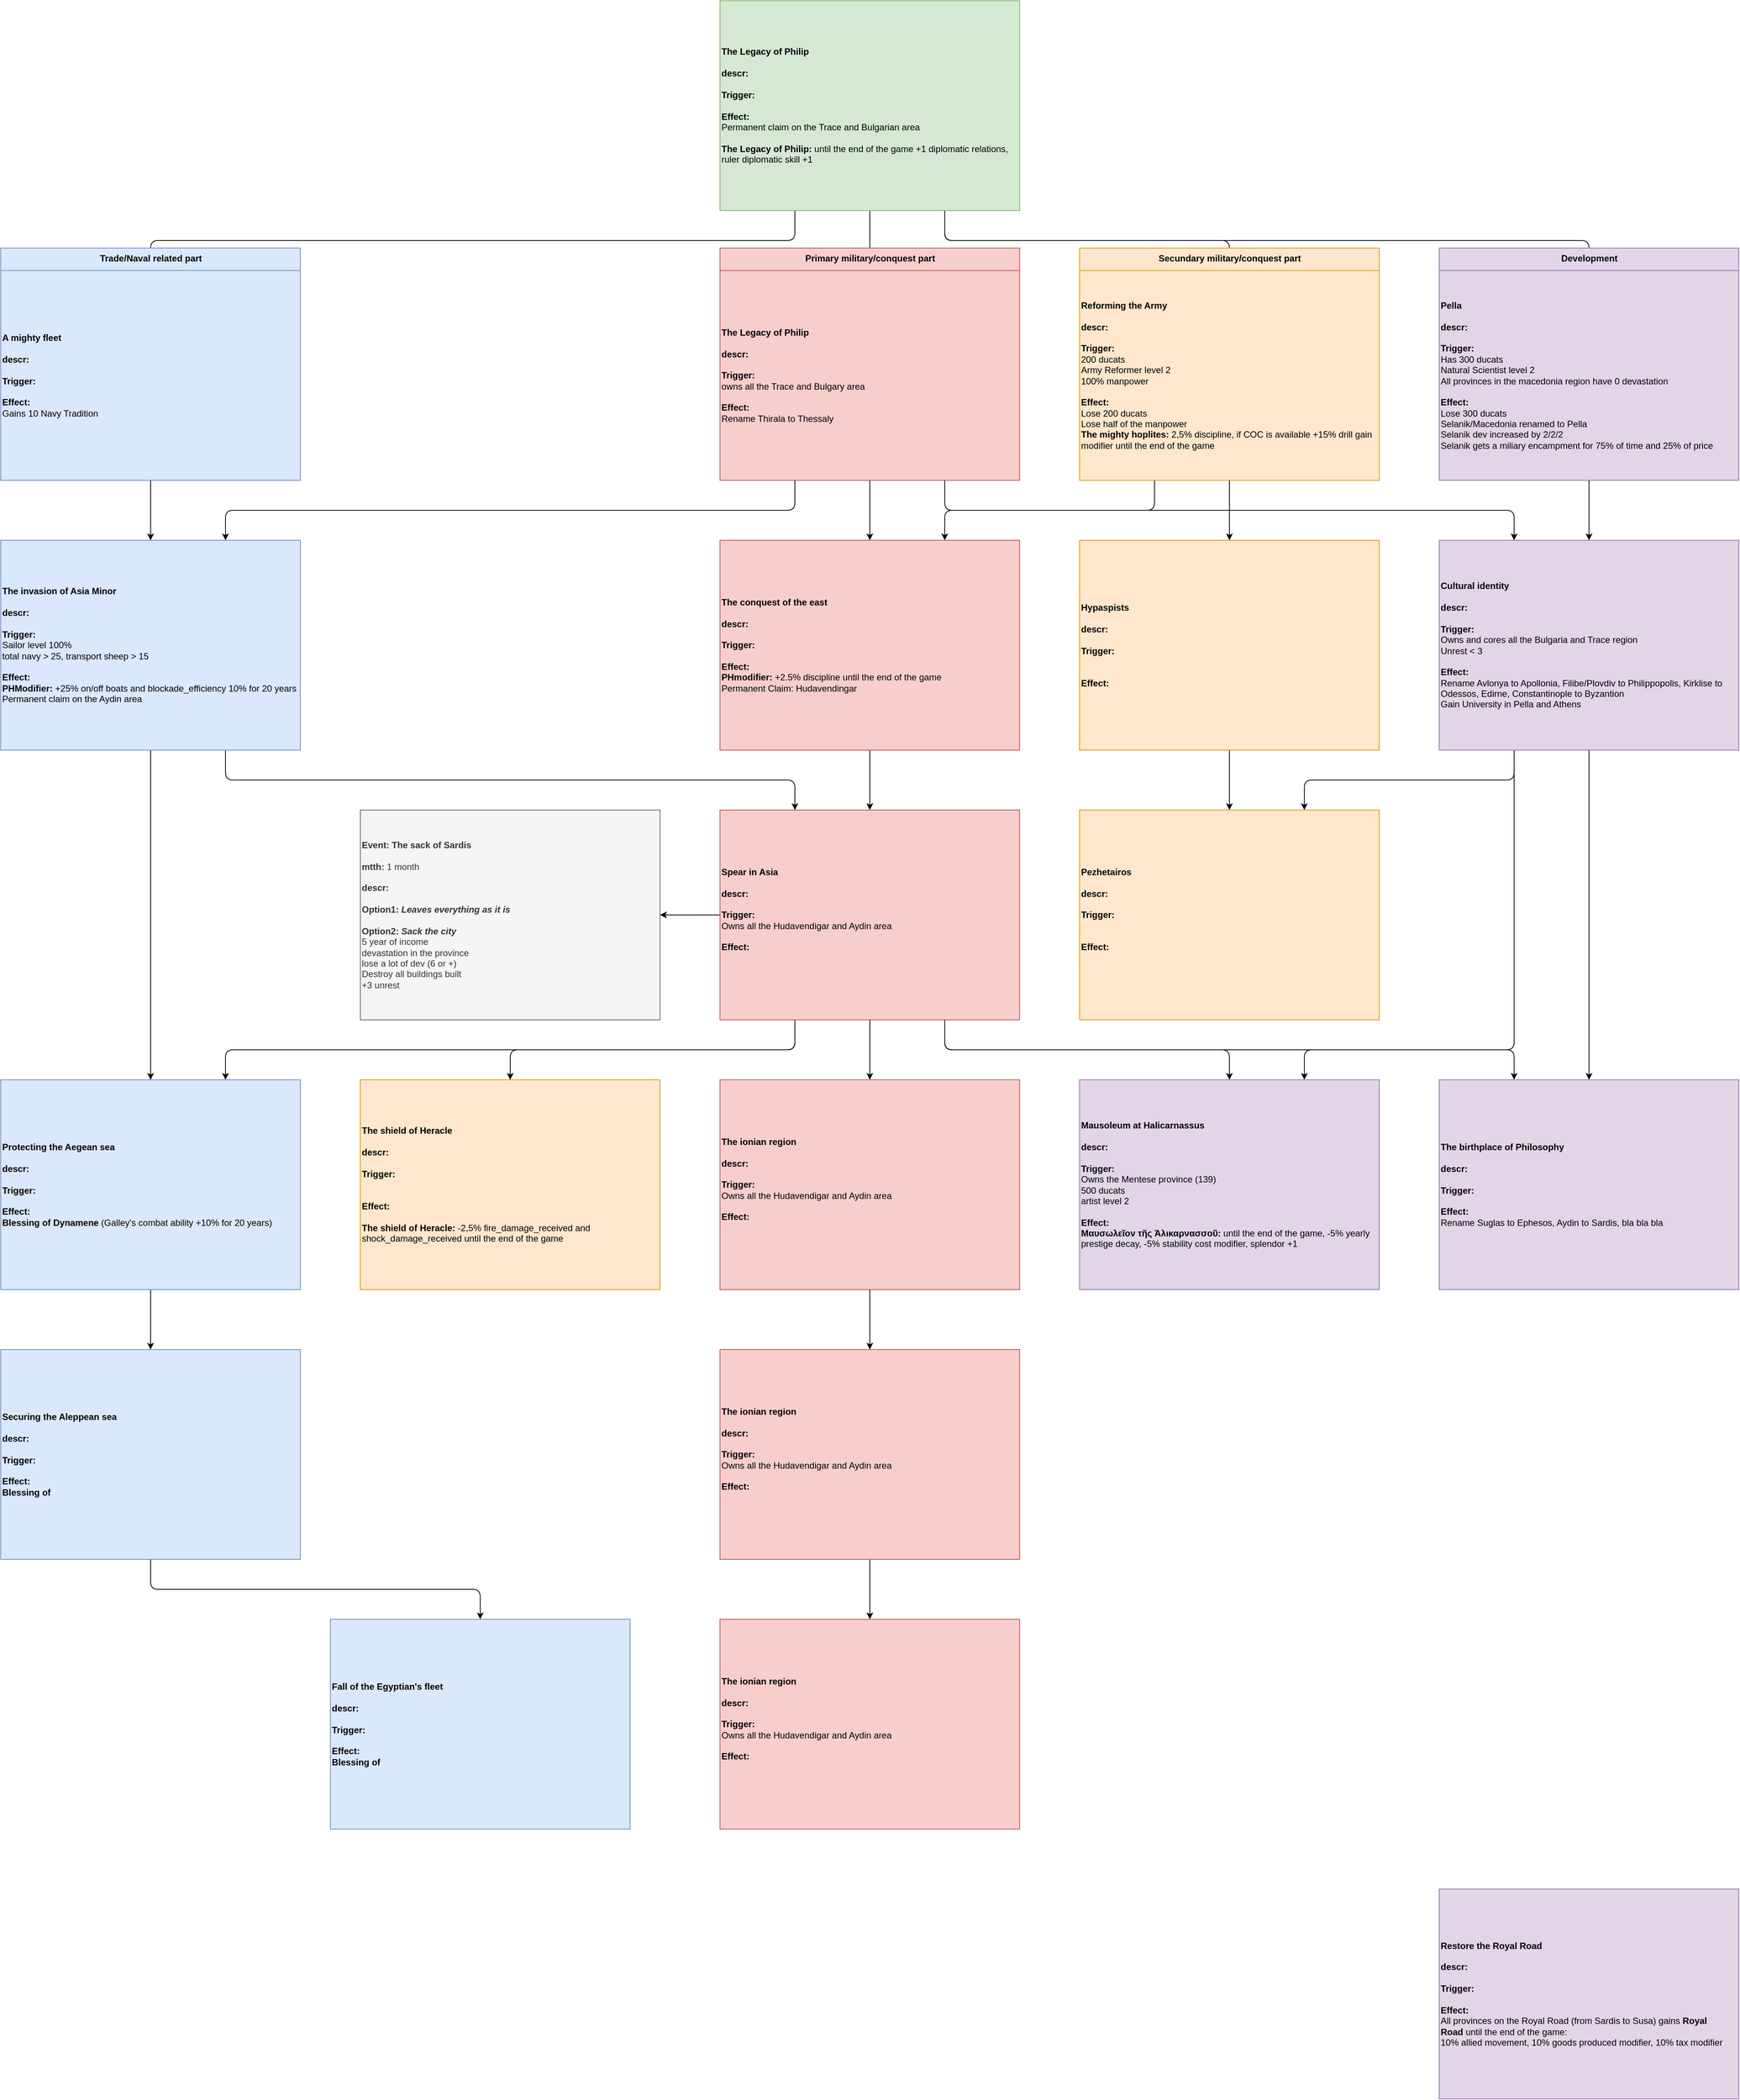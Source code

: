 <mxfile version="12.2.2" type="device" pages="3"><diagram id="JSD4XVhqdjZ0qdAwJBC-" name="Missions"><mxGraphModel dx="1408" dy="802" grid="1" gridSize="10" guides="1" tooltips="1" connect="1" arrows="1" fold="1" page="1" pageScale="1" pageWidth="850" pageHeight="1100" math="0" shadow="0"><root><mxCell id="0"/><mxCell id="1" value="Main" style="" parent="0"/><mxCell id="_eqPtIQg1wHC0xkHdSVS-2" style="edgeStyle=orthogonalEdgeStyle;rounded=1;orthogonalLoop=1;jettySize=auto;html=1;exitX=0.5;exitY=1;exitDx=0;exitDy=0;" parent="1" source="Y26h0f_wuVTDSehm1rrH-1" target="Y26h0f_wuVTDSehm1rrH-6" edge="1"><mxGeometry relative="1" as="geometry"/></mxCell><mxCell id="8i89jGj5T_vlo5FBHWfQ-42" style="edgeStyle=orthogonalEdgeStyle;orthogonalLoop=1;jettySize=auto;html=1;exitX=0.25;exitY=1;exitDx=0;exitDy=0;strokeColor=#000000;rounded=1;" parent="1" source="Y26h0f_wuVTDSehm1rrH-1" target="Y26h0f_wuVTDSehm1rrH-27" edge="1"><mxGeometry relative="1" as="geometry"/></mxCell><mxCell id="8i89jGj5T_vlo5FBHWfQ-45" style="edgeStyle=orthogonalEdgeStyle;orthogonalLoop=1;jettySize=auto;html=1;exitX=0.75;exitY=1;exitDx=0;exitDy=0;strokeColor=#000000;rounded=1;" parent="1" source="Y26h0f_wuVTDSehm1rrH-1" target="LGNKh-_NVytR2vD37A4J-4" edge="1"><mxGeometry relative="1" as="geometry"/></mxCell><mxCell id="iHThiWGgiFG_WzBKaS1Y-6" style="edgeStyle=orthogonalEdgeStyle;rounded=1;orthogonalLoop=1;jettySize=auto;html=1;exitX=0.75;exitY=1;exitDx=0;exitDy=0;" parent="1" source="Y26h0f_wuVTDSehm1rrH-1" target="8i89jGj5T_vlo5FBHWfQ-22" edge="1"><mxGeometry relative="1" as="geometry"/></mxCell><mxCell id="Y26h0f_wuVTDSehm1rrH-1" value="&lt;b&gt;The Legacy of Philip&lt;/b&gt;&lt;br&gt;&lt;br&gt;&lt;b&gt;descr:&lt;/b&gt;&amp;nbsp;&lt;div align=&quot;left&quot;&gt;&lt;br&gt;&lt;/div&gt;&lt;div align=&quot;left&quot;&gt;&lt;b&gt;Trigger:&lt;/b&gt;&lt;/div&gt;&lt;div align=&quot;left&quot;&gt;&lt;br&gt;&lt;/div&gt;&lt;div align=&quot;left&quot;&gt;&lt;b&gt;Effect:&lt;/b&gt;&lt;/div&gt;&lt;div align=&quot;left&quot;&gt;Permanent claim on the Trace and Bulgarian area&lt;/div&gt;&lt;div align=&quot;left&quot;&gt;&lt;br&gt;&lt;/div&gt;&lt;div align=&quot;left&quot;&gt;&lt;b&gt;The Legacy of Philip:&lt;/b&gt;&amp;nbsp;until the end of the game +1 diplomatic relations, ruler diplomatic skill +1&lt;/div&gt;" style="rounded=0;whiteSpace=wrap;html=1;align=left;fillColor=#d5e8d4;strokeColor=#82b366;" parent="1" vertex="1"><mxGeometry x="960" width="400" height="280" as="geometry"/></mxCell><mxCell id="8i89jGj5T_vlo5FBHWfQ-58" style="edgeStyle=orthogonalEdgeStyle;orthogonalLoop=1;jettySize=auto;html=1;exitX=0.25;exitY=1;exitDx=0;exitDy=0;entryX=0.75;entryY=0;entryDx=0;entryDy=0;strokeColor=#000000;rounded=1;" parent="1" source="8i89jGj5T_vlo5FBHWfQ-22" target="k0WbKt2_abI3EW-nsHpf-3" edge="1"><mxGeometry relative="1" as="geometry"/></mxCell><mxCell id="8i89jGj5T_vlo5FBHWfQ-72" value="" style="edgeStyle=orthogonalEdgeStyle;orthogonalLoop=1;jettySize=auto;html=1;strokeColor=#000000;rounded=1;" parent="1" source="8i89jGj5T_vlo5FBHWfQ-22" target="8i89jGj5T_vlo5FBHWfQ-71" edge="1"><mxGeometry relative="1" as="geometry"/></mxCell><mxCell id="8i89jGj5T_vlo5FBHWfQ-22" value="&lt;b&gt;Reforming the Army&lt;/b&gt;&lt;br&gt;&lt;br&gt;&lt;b&gt;descr:&lt;/b&gt;&amp;nbsp;&lt;div align=&quot;left&quot;&gt;&lt;br&gt;&lt;/div&gt;&lt;div align=&quot;left&quot;&gt;&lt;b&gt;Trigger:&lt;/b&gt;&lt;/div&gt;&lt;div align=&quot;left&quot;&gt;200 ducats&lt;/div&gt;&lt;div align=&quot;left&quot;&gt;Army Reformer level 2&lt;/div&gt;&lt;div align=&quot;left&quot;&gt;100% manpower&lt;/div&gt;&lt;div align=&quot;left&quot;&gt;&lt;br&gt;&lt;/div&gt;&lt;div align=&quot;left&quot;&gt;&lt;b&gt;Effect:&lt;/b&gt;&lt;/div&gt;&lt;div align=&quot;left&quot;&gt;Lose 200 ducats&lt;/div&gt;&lt;div align=&quot;left&quot;&gt;Lose half of the manpower&lt;/div&gt;&lt;div align=&quot;left&quot;&gt;&lt;b&gt;The mighty hoplites:&lt;/b&gt;&amp;nbsp;2,5% discipline, if COC is available +15% drill gain modifier until the end of the game&lt;/div&gt;" style="rounded=0;whiteSpace=wrap;html=1;align=left;fillColor=#ffe6cc;strokeColor=#d79b00;" parent="1" vertex="1"><mxGeometry x="1440" y="360" width="400" height="280" as="geometry"/></mxCell><mxCell id="8i89jGj5T_vlo5FBHWfQ-73" value="" style="edgeStyle=orthogonalEdgeStyle;orthogonalLoop=1;jettySize=auto;html=1;strokeColor=#000000;rounded=1;" parent="1" source="8i89jGj5T_vlo5FBHWfQ-71" target="8i89jGj5T_vlo5FBHWfQ-67" edge="1"><mxGeometry relative="1" as="geometry"/></mxCell><mxCell id="8i89jGj5T_vlo5FBHWfQ-71" value="&lt;b&gt;Hypaspists&lt;/b&gt;&lt;br&gt;&lt;br&gt;&lt;b&gt;descr:&lt;/b&gt;&amp;nbsp;&lt;div align=&quot;left&quot;&gt;&lt;br&gt;&lt;/div&gt;&lt;div align=&quot;left&quot;&gt;&lt;b&gt;Trigger:&lt;/b&gt;&lt;/div&gt;&lt;div align=&quot;left&quot;&gt;&lt;br&gt;&lt;/div&gt;&lt;div align=&quot;left&quot;&gt;&lt;br&gt;&lt;/div&gt;&lt;div align=&quot;left&quot;&gt;&lt;b&gt;Effect:&lt;/b&gt;&lt;/div&gt;" style="rounded=0;whiteSpace=wrap;html=1;align=left;fillColor=#ffe6cc;strokeColor=#d79b00;" parent="1" vertex="1"><mxGeometry x="1440" y="720" width="400" height="280" as="geometry"/></mxCell><mxCell id="8i89jGj5T_vlo5FBHWfQ-33" value="&lt;b&gt;The shield of Heracle&lt;/b&gt;&lt;br&gt;&lt;br&gt;&lt;b&gt;descr:&lt;/b&gt;&amp;nbsp;&lt;div align=&quot;left&quot;&gt;&lt;br&gt;&lt;/div&gt;&lt;div align=&quot;left&quot;&gt;&lt;b&gt;Trigger:&lt;/b&gt;&lt;/div&gt;&lt;div align=&quot;left&quot;&gt;&lt;br&gt;&lt;/div&gt;&lt;div align=&quot;left&quot;&gt;&lt;br&gt;&lt;/div&gt;&lt;div align=&quot;left&quot;&gt;&lt;b&gt;Effect:&lt;/b&gt;&lt;/div&gt;&lt;div align=&quot;left&quot;&gt;&lt;br&gt;&lt;/div&gt;&lt;div align=&quot;left&quot;&gt;&lt;b&gt;The shield of Heracle:&lt;/b&gt;&amp;nbsp;-2,5% fire_damage_received and shock_damage_received&amp;nbsp;until the end of the game&lt;/div&gt;" style="rounded=0;whiteSpace=wrap;html=1;align=left;fillColor=#ffe6cc;strokeColor=#d79b00;" parent="1" vertex="1"><mxGeometry x="480" y="1440" width="400" height="280" as="geometry"/></mxCell><mxCell id="8i89jGj5T_vlo5FBHWfQ-20" style="edgeStyle=orthogonalEdgeStyle;orthogonalLoop=1;jettySize=auto;html=1;exitX=0.5;exitY=1;exitDx=0;exitDy=0;strokeColor=#000000;rounded=1;" parent="1" source="LGNKh-_NVytR2vD37A4J-4" target="8i89jGj5T_vlo5FBHWfQ-18" edge="1"><mxGeometry relative="1" as="geometry"/></mxCell><mxCell id="LGNKh-_NVytR2vD37A4J-4" value="&lt;b&gt;Pella&lt;/b&gt;&lt;br&gt;&lt;br&gt;&lt;b&gt;descr:&lt;/b&gt;&amp;nbsp;&lt;div align=&quot;left&quot;&gt;&lt;br&gt;&lt;/div&gt;&lt;div align=&quot;left&quot;&gt;&lt;b&gt;Trigger:&lt;/b&gt;&lt;/div&gt;&lt;div align=&quot;left&quot;&gt;Has 300 ducats&lt;/div&gt;&lt;div align=&quot;left&quot;&gt;Natural Scientist level 2&lt;/div&gt;&lt;div align=&quot;left&quot;&gt;All provinces in the macedonia region have 0 devastation&lt;/div&gt;&lt;div align=&quot;left&quot;&gt;&lt;br&gt;&lt;/div&gt;&lt;div align=&quot;left&quot;&gt;&lt;b&gt;Effect:&lt;/b&gt;&lt;/div&gt;&lt;div align=&quot;left&quot;&gt;Lose 300 ducats&lt;/div&gt;&lt;div align=&quot;left&quot;&gt;Selanik/Macedonia renamed to Pella&lt;/div&gt;&lt;div align=&quot;left&quot;&gt;Selanik dev increased by 2/2/2&lt;/div&gt;&lt;div align=&quot;left&quot;&gt;Selanik gets a miliary encampment for 75% of time and 25% of price&lt;/div&gt;" style="rounded=0;whiteSpace=wrap;html=1;align=left;fillColor=#e1d5e7;strokeColor=#9673a6;" parent="1" vertex="1"><mxGeometry x="1920" y="360" width="400" height="280" as="geometry"/></mxCell><mxCell id="k0WbKt2_abI3EW-nsHpf-4" value="" style="edgeStyle=orthogonalEdgeStyle;rounded=1;orthogonalLoop=1;jettySize=auto;html=1;fillColor=#f8cecc;strokeColor=#000000;" parent="1" source="Y26h0f_wuVTDSehm1rrH-6" target="k0WbKt2_abI3EW-nsHpf-3" edge="1"><mxGeometry relative="1" as="geometry"/></mxCell><mxCell id="8i89jGj5T_vlo5FBHWfQ-50" style="edgeStyle=orthogonalEdgeStyle;orthogonalLoop=1;jettySize=auto;html=1;exitX=0.25;exitY=1;exitDx=0;exitDy=0;entryX=0.75;entryY=0;entryDx=0;entryDy=0;strokeColor=#000000;rounded=1;" parent="1" source="Y26h0f_wuVTDSehm1rrH-6" target="Y26h0f_wuVTDSehm1rrH-34" edge="1"><mxGeometry relative="1" as="geometry"/></mxCell><mxCell id="8i89jGj5T_vlo5FBHWfQ-51" style="edgeStyle=orthogonalEdgeStyle;orthogonalLoop=1;jettySize=auto;html=1;exitX=0.75;exitY=1;exitDx=0;exitDy=0;entryX=0.25;entryY=0;entryDx=0;entryDy=0;strokeColor=#000000;rounded=1;" parent="1" source="Y26h0f_wuVTDSehm1rrH-6" target="8i89jGj5T_vlo5FBHWfQ-18" edge="1"><mxGeometry relative="1" as="geometry"/></mxCell><mxCell id="Y26h0f_wuVTDSehm1rrH-6" value="&lt;div&gt;&lt;b&gt;The Legacy of Philip&lt;/b&gt;&lt;br&gt;&lt;br&gt;&lt;b&gt;descr:&lt;/b&gt;&amp;nbsp;&lt;div align=&quot;left&quot;&gt;&lt;br&gt;&lt;/div&gt;&lt;div align=&quot;left&quot;&gt;&lt;b&gt;Trigger:&lt;/b&gt;&lt;/div&gt;&lt;div align=&quot;left&quot;&gt;owns all the Trace and Bulgary area&lt;/div&gt;&lt;div align=&quot;left&quot;&gt;&lt;br&gt;&lt;/div&gt;&lt;div align=&quot;left&quot;&gt;&lt;b&gt;Effect:&lt;/b&gt;&lt;/div&gt;&lt;/div&gt;&lt;div align=&quot;left&quot;&gt;Rename Thirala to Thessaly&lt;br&gt;&lt;/div&gt;" style="rounded=0;whiteSpace=wrap;html=1;align=left;fillColor=#f8cecc;strokeColor=#b85450;" parent="1" vertex="1"><mxGeometry x="960" y="360" width="400" height="280" as="geometry"/></mxCell><mxCell id="8i89jGj5T_vlo5FBHWfQ-30" style="edgeStyle=orthogonalEdgeStyle;orthogonalLoop=1;jettySize=auto;html=1;exitX=0.5;exitY=1;exitDx=0;exitDy=0;strokeColor=#000000;rounded=1;" parent="1" source="8i89jGj5T_vlo5FBHWfQ-18" target="8i89jGj5T_vlo5FBHWfQ-28" edge="1"><mxGeometry relative="1" as="geometry"/></mxCell><mxCell id="8i89jGj5T_vlo5FBHWfQ-66" style="edgeStyle=orthogonalEdgeStyle;orthogonalLoop=1;jettySize=auto;html=1;exitX=0.25;exitY=1;exitDx=0;exitDy=0;entryX=0.75;entryY=0;entryDx=0;entryDy=0;strokeColor=#000000;rounded=1;" parent="1" source="8i89jGj5T_vlo5FBHWfQ-18" target="8i89jGj5T_vlo5FBHWfQ-63" edge="1"><mxGeometry relative="1" as="geometry"><Array as="points"><mxPoint x="2020" y="1400"/><mxPoint x="1740" y="1400"/></Array></mxGeometry></mxCell><mxCell id="8i89jGj5T_vlo5FBHWfQ-69" style="edgeStyle=orthogonalEdgeStyle;orthogonalLoop=1;jettySize=auto;html=1;exitX=0.25;exitY=1;exitDx=0;exitDy=0;entryX=0.75;entryY=0;entryDx=0;entryDy=0;strokeColor=#000000;rounded=1;" parent="1" source="8i89jGj5T_vlo5FBHWfQ-18" target="8i89jGj5T_vlo5FBHWfQ-67" edge="1"><mxGeometry relative="1" as="geometry"/></mxCell><mxCell id="8i89jGj5T_vlo5FBHWfQ-18" value="&lt;div&gt;&lt;b&gt;Cultural identity&lt;/b&gt;&lt;br&gt;&lt;br&gt;&lt;b&gt;descr:&lt;/b&gt;&amp;nbsp;&lt;div align=&quot;left&quot;&gt;&lt;br&gt;&lt;/div&gt;&lt;div align=&quot;left&quot;&gt;&lt;b&gt;Trigger:&lt;/b&gt;&lt;/div&gt;&lt;div align=&quot;left&quot;&gt;Owns and cores all the Bulgaria and Trace region&lt;/div&gt;&lt;div align=&quot;left&quot;&gt;Unrest &amp;lt; 3&lt;/div&gt;&lt;div align=&quot;left&quot;&gt;&lt;br&gt;&lt;/div&gt;&lt;div align=&quot;left&quot;&gt;&lt;b&gt;Effect:&lt;/b&gt;&lt;/div&gt;&lt;/div&gt;&lt;div align=&quot;left&quot;&gt;&lt;div&gt;Rename Avlonya to Apollonia, Filibe/Plovdiv to Philippopolis, Kirklise to Odessos, Edirne,&amp;nbsp;&lt;span&gt;Constantinople to Byzantion&lt;/span&gt;&lt;/div&gt;&lt;div&gt;&lt;span&gt;Gain University in Pella and Athens&lt;/span&gt;&lt;/div&gt;&lt;/div&gt;" style="rounded=0;whiteSpace=wrap;html=1;align=left;fillColor=#e1d5e7;strokeColor=#9673a6;" parent="1" vertex="1"><mxGeometry x="1920" y="720" width="400" height="280" as="geometry"/></mxCell><mxCell id="8i89jGj5T_vlo5FBHWfQ-67" value="&lt;div&gt;&lt;b&gt;Pezhetairos&lt;/b&gt;&lt;br&gt;&lt;br&gt;&lt;b&gt;descr:&lt;/b&gt;&amp;nbsp;&lt;div align=&quot;left&quot;&gt;&lt;br&gt;&lt;/div&gt;&lt;div align=&quot;left&quot;&gt;&lt;b&gt;Trigger:&lt;/b&gt;&lt;/div&gt;&lt;div align=&quot;left&quot;&gt;&lt;br&gt;&lt;/div&gt;&lt;div align=&quot;left&quot;&gt;&lt;br&gt;&lt;/div&gt;&lt;div align=&quot;left&quot;&gt;&lt;b&gt;Effect:&lt;/b&gt;&lt;/div&gt;&lt;/div&gt;&lt;div align=&quot;left&quot;&gt;&lt;br&gt;&lt;/div&gt;" style="rounded=0;whiteSpace=wrap;html=1;align=left;fillColor=#ffe6cc;strokeColor=#d79b00;" parent="1" vertex="1"><mxGeometry x="1440" y="1080" width="400" height="280" as="geometry"/></mxCell><mxCell id="8i89jGj5T_vlo5FBHWfQ-16" value="" style="edgeStyle=orthogonalEdgeStyle;orthogonalLoop=1;jettySize=auto;html=1;strokeColor=#000000;rounded=1;" parent="1" source="k0WbKt2_abI3EW-nsHpf-3" target="8i89jGj5T_vlo5FBHWfQ-15" edge="1"><mxGeometry relative="1" as="geometry"/></mxCell><mxCell id="k0WbKt2_abI3EW-nsHpf-3" value="&lt;div&gt;&lt;b&gt;The conquest of the east&lt;/b&gt;&lt;br&gt;&lt;br&gt;&lt;b&gt;descr:&lt;/b&gt;&amp;nbsp;&lt;div align=&quot;left&quot;&gt;&lt;br&gt;&lt;/div&gt;&lt;div align=&quot;left&quot;&gt;&lt;b&gt;Trigger:&lt;/b&gt;&lt;/div&gt;&lt;div align=&quot;left&quot;&gt;&lt;br&gt;&lt;/div&gt;&lt;div align=&quot;left&quot;&gt;&lt;b&gt;Effect:&lt;/b&gt;&lt;/div&gt;&lt;/div&gt;&lt;div align=&quot;left&quot;&gt;&lt;b&gt;PHmodifier:&lt;/b&gt;&amp;nbsp;+2.5% discipline until the end of the game&lt;/div&gt;&lt;div align=&quot;left&quot;&gt;Permanent Claim: Hudavendingar&lt;/div&gt;" style="rounded=0;whiteSpace=wrap;html=1;align=left;fillColor=#f8cecc;strokeColor=#b85450;" parent="1" vertex="1"><mxGeometry x="960" y="720" width="400" height="280" as="geometry"/></mxCell><mxCell id="8i89jGj5T_vlo5FBHWfQ-41" value="" style="edgeStyle=orthogonalEdgeStyle;orthogonalLoop=1;jettySize=auto;html=1;strokeColor=#000000;rounded=1;" parent="1" source="8i89jGj5T_vlo5FBHWfQ-15" target="8i89jGj5T_vlo5FBHWfQ-40" edge="1"><mxGeometry relative="1" as="geometry"/></mxCell><mxCell id="8i89jGj5T_vlo5FBHWfQ-48" style="edgeStyle=orthogonalEdgeStyle;orthogonalLoop=1;jettySize=auto;html=1;exitX=0.25;exitY=1;exitDx=0;exitDy=0;entryX=0.75;entryY=0;entryDx=0;entryDy=0;strokeColor=#000000;rounded=1;" parent="1" source="8i89jGj5T_vlo5FBHWfQ-15" target="8i89jGj5T_vlo5FBHWfQ-12" edge="1"><mxGeometry relative="1" as="geometry"/></mxCell><mxCell id="8i89jGj5T_vlo5FBHWfQ-52" style="edgeStyle=orthogonalEdgeStyle;orthogonalLoop=1;jettySize=auto;html=1;exitX=0.75;exitY=1;exitDx=0;exitDy=0;entryX=0.25;entryY=0;entryDx=0;entryDy=0;strokeColor=#000000;rounded=1;" parent="1" source="8i89jGj5T_vlo5FBHWfQ-15" target="8i89jGj5T_vlo5FBHWfQ-28" edge="1"><mxGeometry relative="1" as="geometry"/></mxCell><mxCell id="8i89jGj5T_vlo5FBHWfQ-61" value="" style="edgeStyle=orthogonalEdgeStyle;orthogonalLoop=1;jettySize=auto;html=1;strokeColor=#000000;rounded=1;" parent="1" source="8i89jGj5T_vlo5FBHWfQ-15" target="8i89jGj5T_vlo5FBHWfQ-60" edge="1"><mxGeometry relative="1" as="geometry"/></mxCell><mxCell id="8i89jGj5T_vlo5FBHWfQ-62" style="edgeStyle=orthogonalEdgeStyle;orthogonalLoop=1;jettySize=auto;html=1;exitX=0.25;exitY=1;exitDx=0;exitDy=0;strokeColor=#000000;rounded=1;" parent="1" source="8i89jGj5T_vlo5FBHWfQ-15" target="8i89jGj5T_vlo5FBHWfQ-33" edge="1"><mxGeometry relative="1" as="geometry"/></mxCell><mxCell id="8i89jGj5T_vlo5FBHWfQ-65" style="edgeStyle=orthogonalEdgeStyle;orthogonalLoop=1;jettySize=auto;html=1;exitX=0.75;exitY=1;exitDx=0;exitDy=0;strokeColor=#000000;rounded=1;" parent="1" source="8i89jGj5T_vlo5FBHWfQ-15" target="8i89jGj5T_vlo5FBHWfQ-63" edge="1"><mxGeometry relative="1" as="geometry"/></mxCell><mxCell id="8i89jGj5T_vlo5FBHWfQ-15" value="&lt;div&gt;&lt;b&gt;Spear in Asia&lt;/b&gt;&lt;br&gt;&lt;br&gt;&lt;b&gt;descr:&lt;/b&gt;&amp;nbsp;&lt;div align=&quot;left&quot;&gt;&lt;br&gt;&lt;/div&gt;&lt;div align=&quot;left&quot;&gt;&lt;b&gt;Trigger:&lt;/b&gt;&lt;/div&gt;&lt;div align=&quot;left&quot;&gt;Owns all the Hudavendigar and Aydin area&lt;/div&gt;&lt;div align=&quot;left&quot;&gt;&lt;br&gt;&lt;/div&gt;&lt;div align=&quot;left&quot;&gt;&lt;b&gt;Effect:&lt;/b&gt;&lt;/div&gt;&lt;/div&gt;&lt;div align=&quot;left&quot;&gt;&lt;b&gt;&lt;br&gt;&lt;/b&gt;&lt;/div&gt;" style="rounded=0;whiteSpace=wrap;html=1;align=left;fillColor=#f8cecc;strokeColor=#b85450;" parent="1" vertex="1"><mxGeometry x="960" y="1080" width="400" height="280" as="geometry"/></mxCell><mxCell id="8i89jGj5T_vlo5FBHWfQ-63" value="&lt;div&gt;&lt;b&gt;Mausoleum at Halicarnassus&lt;/b&gt;&lt;br&gt;&lt;br&gt;&lt;b&gt;descr:&lt;/b&gt;&amp;nbsp;&lt;div align=&quot;left&quot;&gt;&lt;br&gt;&lt;/div&gt;&lt;div align=&quot;left&quot;&gt;&lt;b&gt;Trigger:&lt;/b&gt;&lt;/div&gt;&lt;div align=&quot;left&quot;&gt;Owns the Mentese province (139)&lt;/div&gt;&lt;div align=&quot;left&quot;&gt;500 ducats&lt;/div&gt;&lt;div align=&quot;left&quot;&gt;artist level 2&lt;/div&gt;&lt;div align=&quot;left&quot;&gt;&lt;br&gt;&lt;/div&gt;&lt;div align=&quot;left&quot;&gt;&lt;b&gt;Effect:&lt;/b&gt;&lt;/div&gt;&lt;/div&gt;&lt;div align=&quot;left&quot;&gt;&lt;span lang=&quot;grc&quot;&gt;&lt;b&gt;Μαυσωλεῖον τῆς Ἁλικαρνασσοῦ:&lt;/b&gt;&amp;nbsp;until the end of the game, -5% yearly prestige decay, -5% stability cost modifier,&amp;nbsp;splendor +1&amp;nbsp;&lt;/span&gt;&lt;br&gt;&lt;/div&gt;" style="rounded=0;whiteSpace=wrap;html=1;align=left;fillColor=#e1d5e7;strokeColor=#9673a6;" parent="1" vertex="1"><mxGeometry x="1440" y="1440" width="400" height="280" as="geometry"/></mxCell><mxCell id="8i89jGj5T_vlo5FBHWfQ-60" value="&lt;div&gt;&lt;b&gt;Event: The sack of Sardis&lt;/b&gt;&lt;br&gt;&lt;br&gt;&lt;b&gt;mtth:&lt;/b&gt;&amp;nbsp;1 month&lt;br&gt;&lt;br&gt;&lt;b&gt;descr:&lt;/b&gt;&amp;nbsp;&lt;div align=&quot;left&quot;&gt;&lt;br&gt;&lt;/div&gt;&lt;div align=&quot;left&quot;&gt;&lt;b&gt;Option1:&lt;/b&gt;&amp;nbsp;&lt;span&gt;&lt;i&gt;&lt;b&gt;Leaves everything as it is&lt;/b&gt;&lt;/i&gt;&lt;/span&gt;&lt;/div&gt;&lt;div align=&quot;left&quot;&gt;&lt;br&gt;&lt;/div&gt;&lt;div align=&quot;left&quot;&gt;&lt;b&gt;Option2:&amp;nbsp;&lt;/b&gt;&lt;span&gt;&lt;i&gt;&lt;b&gt;Sack the city&lt;/b&gt;&lt;/i&gt;&lt;/span&gt;&lt;/div&gt;&lt;/div&gt;&lt;div align=&quot;left&quot;&gt;5 year of income&lt;/div&gt;&lt;div align=&quot;left&quot;&gt;devastation in the province&lt;/div&gt;&lt;div align=&quot;left&quot;&gt;lose a lot of dev (6 or +)&lt;/div&gt;&lt;div align=&quot;left&quot;&gt;Destroy all buildings built&lt;/div&gt;&lt;div align=&quot;left&quot;&gt;+3 unrest&lt;/div&gt;" style="rounded=0;whiteSpace=wrap;html=1;align=left;fillColor=#f5f5f5;strokeColor=#666666;fontColor=#333333;" parent="1" vertex="1"><mxGeometry x="480" y="1080" width="400" height="280" as="geometry"/></mxCell><mxCell id="iHThiWGgiFG_WzBKaS1Y-10" value="" style="edgeStyle=orthogonalEdgeStyle;rounded=1;orthogonalLoop=1;jettySize=auto;html=1;" parent="1" source="8i89jGj5T_vlo5FBHWfQ-40" target="iHThiWGgiFG_WzBKaS1Y-9" edge="1"><mxGeometry relative="1" as="geometry"/></mxCell><mxCell id="8i89jGj5T_vlo5FBHWfQ-40" value="&lt;div&gt;&lt;b&gt;The ionian region&lt;/b&gt;&lt;br&gt;&lt;br&gt;&lt;b&gt;descr:&lt;/b&gt;&amp;nbsp;&lt;div align=&quot;left&quot;&gt;&lt;br&gt;&lt;/div&gt;&lt;div align=&quot;left&quot;&gt;&lt;b&gt;Trigger:&lt;/b&gt;&lt;/div&gt;&lt;div align=&quot;left&quot;&gt;Owns all the Hudavendigar and Aydin area&lt;/div&gt;&lt;div align=&quot;left&quot;&gt;&lt;br&gt;&lt;/div&gt;&lt;div align=&quot;left&quot;&gt;&lt;b&gt;Effect:&lt;/b&gt;&lt;/div&gt;&lt;/div&gt;&lt;div align=&quot;left&quot;&gt;&lt;b&gt;&lt;br&gt;&lt;/b&gt;&lt;/div&gt;" style="rounded=0;whiteSpace=wrap;html=1;align=left;fillColor=#f8cecc;strokeColor=#b85450;" parent="1" vertex="1"><mxGeometry x="960" y="1440" width="400" height="280" as="geometry"/></mxCell><mxCell id="iHThiWGgiFG_WzBKaS1Y-12" value="" style="edgeStyle=orthogonalEdgeStyle;rounded=1;orthogonalLoop=1;jettySize=auto;html=1;" parent="1" source="iHThiWGgiFG_WzBKaS1Y-9" target="iHThiWGgiFG_WzBKaS1Y-11" edge="1"><mxGeometry relative="1" as="geometry"/></mxCell><mxCell id="iHThiWGgiFG_WzBKaS1Y-9" value="&lt;div&gt;&lt;b&gt;The ionian region&lt;/b&gt;&lt;br&gt;&lt;br&gt;&lt;b&gt;descr:&lt;/b&gt;&amp;nbsp;&lt;div align=&quot;left&quot;&gt;&lt;br&gt;&lt;/div&gt;&lt;div align=&quot;left&quot;&gt;&lt;b&gt;Trigger:&lt;/b&gt;&lt;/div&gt;&lt;div align=&quot;left&quot;&gt;Owns all the Hudavendigar and Aydin area&lt;/div&gt;&lt;div align=&quot;left&quot;&gt;&lt;br&gt;&lt;/div&gt;&lt;div align=&quot;left&quot;&gt;&lt;b&gt;Effect:&lt;/b&gt;&lt;/div&gt;&lt;/div&gt;&lt;div align=&quot;left&quot;&gt;&lt;b&gt;&lt;br&gt;&lt;/b&gt;&lt;/div&gt;" style="rounded=0;whiteSpace=wrap;html=1;align=left;fillColor=#f8cecc;strokeColor=#b85450;" parent="1" vertex="1"><mxGeometry x="960" y="1800" width="400" height="280" as="geometry"/></mxCell><mxCell id="iHThiWGgiFG_WzBKaS1Y-11" value="&lt;div&gt;&lt;b&gt;The ionian region&lt;/b&gt;&lt;br&gt;&lt;br&gt;&lt;b&gt;descr:&lt;/b&gt;&amp;nbsp;&lt;div align=&quot;left&quot;&gt;&lt;br&gt;&lt;/div&gt;&lt;div align=&quot;left&quot;&gt;&lt;b&gt;Trigger:&lt;/b&gt;&lt;/div&gt;&lt;div align=&quot;left&quot;&gt;Owns all the Hudavendigar and Aydin area&lt;/div&gt;&lt;div align=&quot;left&quot;&gt;&lt;br&gt;&lt;/div&gt;&lt;div align=&quot;left&quot;&gt;&lt;b&gt;Effect:&lt;/b&gt;&lt;/div&gt;&lt;/div&gt;&lt;div align=&quot;left&quot;&gt;&lt;b&gt;&lt;br&gt;&lt;/b&gt;&lt;/div&gt;" style="rounded=0;whiteSpace=wrap;html=1;align=left;fillColor=#f8cecc;strokeColor=#b85450;" parent="1" vertex="1"><mxGeometry x="960" y="2160" width="400" height="280" as="geometry"/></mxCell><mxCell id="8i89jGj5T_vlo5FBHWfQ-28" value="&lt;div&gt;&lt;b&gt;The birthplace of Philosophy&lt;/b&gt;&lt;br&gt;&lt;br&gt;&lt;b&gt;descr:&lt;/b&gt;&amp;nbsp;&lt;div align=&quot;left&quot;&gt;&lt;br&gt;&lt;/div&gt;&lt;div align=&quot;left&quot;&gt;&lt;b&gt;Trigger:&lt;/b&gt;&lt;/div&gt;&lt;div align=&quot;left&quot;&gt;&lt;br&gt;&lt;/div&gt;&lt;div align=&quot;left&quot;&gt;&lt;b&gt;Effect:&lt;/b&gt;&lt;/div&gt;&lt;/div&gt;&lt;div align=&quot;left&quot;&gt;Rename Suglas to Ephesos, Aydin to Sardis, bla bla bla&lt;/div&gt;" style="rounded=0;whiteSpace=wrap;html=1;align=left;fillColor=#e1d5e7;strokeColor=#9673a6;" parent="1" vertex="1"><mxGeometry x="1920" y="1440" width="400" height="280" as="geometry"/></mxCell><mxCell id="nAVZGLJntYH9doKJNqEZ-1" value="&lt;div&gt;&lt;b&gt;Restore the Royal Road&lt;/b&gt;&lt;br&gt;&lt;br&gt;&lt;b&gt;descr:&lt;/b&gt;&amp;nbsp;&lt;div align=&quot;left&quot;&gt;&lt;br&gt;&lt;/div&gt;&lt;div align=&quot;left&quot;&gt;&lt;b&gt;Trigger:&lt;/b&gt;&lt;/div&gt;&lt;div align=&quot;left&quot;&gt;&lt;br&gt;&lt;/div&gt;&lt;div align=&quot;left&quot;&gt;&lt;b&gt;Effect:&lt;/b&gt;&lt;/div&gt;&lt;/div&gt;&lt;div align=&quot;left&quot;&gt;All provinces on the Royal Road (from Sardis to Susa) gains&amp;nbsp;&lt;b&gt;Royal Road&lt;/b&gt;&amp;nbsp;until the end of the game:&amp;nbsp;&lt;/div&gt;&lt;div align=&quot;left&quot;&gt;10% allied movement, 10% goods produced modifier, 10% tax modifier&lt;/div&gt;" style="rounded=0;whiteSpace=wrap;html=1;align=left;fillColor=#e1d5e7;strokeColor=#9673a6;" vertex="1" parent="1"><mxGeometry x="1920" y="2520" width="400" height="280" as="geometry"/></mxCell><mxCell id="Y26h0f_wuVTDSehm1rrH-75" value="" style="edgeStyle=orthogonalEdgeStyle;rounded=0;orthogonalLoop=1;jettySize=auto;html=1;" parent="1" edge="1"><mxGeometry relative="1" as="geometry"><mxPoint x="1340" y="1680.071" as="sourcePoint"/></mxGeometry></mxCell><mxCell id="Y26h0f_wuVTDSehm1rrH-77" style="edgeStyle=orthogonalEdgeStyle;rounded=0;orthogonalLoop=1;jettySize=auto;html=1;" parent="1" edge="1"><mxGeometry relative="1" as="geometry"><Array as="points"><mxPoint x="1340" y="1720"/><mxPoint x="900" y="1720"/></Array><mxPoint x="1342.857" y="1680.071" as="sourcePoint"/></mxGeometry></mxCell><mxCell id="Y26h0f_wuVTDSehm1rrH-79" style="edgeStyle=orthogonalEdgeStyle;rounded=0;orthogonalLoop=1;jettySize=auto;html=1;" parent="1" edge="1"><mxGeometry relative="1" as="geometry"><Array as="points"><mxPoint x="1340" y="1720"/><mxPoint x="460" y="1720"/></Array><mxPoint x="1342.857" y="1680.071" as="sourcePoint"/></mxGeometry></mxCell><mxCell id="Y26h0f_wuVTDSehm1rrH-83" style="edgeStyle=orthogonalEdgeStyle;rounded=0;orthogonalLoop=1;jettySize=auto;html=1;" parent="1" edge="1"><mxGeometry relative="1" as="geometry"><Array as="points"><mxPoint x="1340" y="2120"/><mxPoint x="900" y="2120"/></Array><mxPoint x="1342.857" y="2080.071" as="sourcePoint"/></mxGeometry></mxCell><mxCell id="8i89jGj5T_vlo5FBHWfQ-11" value="" style="edgeStyle=orthogonalEdgeStyle;orthogonalLoop=1;jettySize=auto;html=1;strokeColor=#000000;rounded=1;" parent="1" source="Y26h0f_wuVTDSehm1rrH-27" target="Y26h0f_wuVTDSehm1rrH-34" edge="1"><mxGeometry relative="1" as="geometry"/></mxCell><mxCell id="Y26h0f_wuVTDSehm1rrH-27" value="&lt;div align=&quot;left&quot;&gt;&lt;b&gt;A mighty fleet&lt;/b&gt;&lt;br&gt;&lt;br&gt;&lt;b&gt;descr:&lt;/b&gt;&amp;nbsp;&lt;div align=&quot;left&quot;&gt;&lt;br&gt;&lt;/div&gt;&lt;div align=&quot;left&quot;&gt;&lt;b&gt;Trigger:&lt;/b&gt;&lt;/div&gt;&lt;div align=&quot;left&quot;&gt;&lt;br&gt;&lt;/div&gt;&lt;div align=&quot;left&quot;&gt;&lt;b&gt;Effect:&lt;/b&gt;&lt;/div&gt;&lt;div align=&quot;left&quot;&gt;Gains 10 Navy Tradition&lt;/div&gt;&lt;/div&gt;" style="rounded=0;whiteSpace=wrap;html=1;align=left;fillColor=#dae8fc;strokeColor=#6c8ebf;" parent="1" vertex="1"><mxGeometry y="360" width="400" height="280" as="geometry"/></mxCell><mxCell id="8i89jGj5T_vlo5FBHWfQ-13" value="" style="edgeStyle=orthogonalEdgeStyle;orthogonalLoop=1;jettySize=auto;html=1;strokeColor=#000000;rounded=1;" parent="1" source="Y26h0f_wuVTDSehm1rrH-34" target="8i89jGj5T_vlo5FBHWfQ-12" edge="1"><mxGeometry relative="1" as="geometry"/></mxCell><mxCell id="8i89jGj5T_vlo5FBHWfQ-49" style="edgeStyle=orthogonalEdgeStyle;orthogonalLoop=1;jettySize=auto;html=1;exitX=0.75;exitY=1;exitDx=0;exitDy=0;entryX=0.25;entryY=0;entryDx=0;entryDy=0;strokeColor=#000000;rounded=1;" parent="1" source="Y26h0f_wuVTDSehm1rrH-34" target="8i89jGj5T_vlo5FBHWfQ-15" edge="1"><mxGeometry relative="1" as="geometry"/></mxCell><mxCell id="Y26h0f_wuVTDSehm1rrH-34" value="&lt;div align=&quot;left&quot;&gt;&lt;b&gt;The invasion of Asia Minor&lt;/b&gt;&lt;br&gt;&lt;br&gt;&lt;b&gt;descr:&lt;/b&gt;&amp;nbsp;&lt;div align=&quot;left&quot;&gt;&lt;br&gt;&lt;/div&gt;&lt;div align=&quot;left&quot;&gt;&lt;b&gt;Trigger:&lt;/b&gt;&lt;/div&gt;&lt;div align=&quot;left&quot;&gt;Sailor level 100%&lt;/div&gt;&lt;div align=&quot;left&quot;&gt;total navy &amp;gt; 25, transport sheep &amp;gt; 15&lt;/div&gt;&lt;div align=&quot;left&quot;&gt;&lt;br&gt;&lt;/div&gt;&lt;div align=&quot;left&quot;&gt;&lt;b&gt;Effect:&lt;/b&gt;&lt;/div&gt;&lt;div align=&quot;left&quot;&gt;&lt;b&gt;PHModifier: &lt;/b&gt;+25% on/off boats and&amp;nbsp;&lt;span&gt;blockade_efficiency 10% for 20 years&lt;/span&gt;&lt;/div&gt;&lt;div align=&quot;left&quot;&gt;Permanent claim on the Aydin area&lt;/div&gt;&lt;/div&gt;" style="rounded=0;whiteSpace=wrap;html=1;align=left;fillColor=#dae8fc;strokeColor=#6c8ebf;" parent="1" vertex="1"><mxGeometry y="720" width="400" height="280" as="geometry"/></mxCell><mxCell id="iHThiWGgiFG_WzBKaS1Y-3" value="" style="edgeStyle=orthogonalEdgeStyle;rounded=1;orthogonalLoop=1;jettySize=auto;html=1;" parent="1" source="8i89jGj5T_vlo5FBHWfQ-12" target="iHThiWGgiFG_WzBKaS1Y-1" edge="1"><mxGeometry relative="1" as="geometry"/></mxCell><mxCell id="8i89jGj5T_vlo5FBHWfQ-12" value="&lt;div align=&quot;left&quot;&gt;&lt;b&gt;Protecting the Aegean sea&lt;/b&gt;&lt;br&gt;&lt;br&gt;&lt;b&gt;descr:&lt;/b&gt;&amp;nbsp;&lt;div align=&quot;left&quot;&gt;&lt;br&gt;&lt;/div&gt;&lt;div align=&quot;left&quot;&gt;&lt;b&gt;Trigger:&lt;/b&gt;&lt;/div&gt;&lt;div align=&quot;left&quot;&gt;&lt;br&gt;&lt;/div&gt;&lt;div align=&quot;left&quot;&gt;&lt;b&gt;Effect:&lt;/b&gt;&lt;/div&gt;&lt;div align=&quot;left&quot;&gt;&lt;b&gt;Blessing of Dynamene&lt;/b&gt; (Galley's combat ability +10% for 20 years)&lt;br&gt;&lt;/div&gt;&lt;/div&gt;" style="rounded=0;whiteSpace=wrap;html=1;align=left;fillColor=#dae8fc;strokeColor=#6c8ebf;" parent="1" vertex="1"><mxGeometry y="1440" width="400" height="280" as="geometry"/></mxCell><mxCell id="iHThiWGgiFG_WzBKaS1Y-5" value="" style="edgeStyle=orthogonalEdgeStyle;rounded=1;orthogonalLoop=1;jettySize=auto;html=1;" parent="1" source="iHThiWGgiFG_WzBKaS1Y-1" target="iHThiWGgiFG_WzBKaS1Y-4" edge="1"><mxGeometry relative="1" as="geometry"><Array as="points"><mxPoint x="200" y="2120"/><mxPoint x="640" y="2120"/></Array></mxGeometry></mxCell><mxCell id="iHThiWGgiFG_WzBKaS1Y-1" value="&lt;div align=&quot;left&quot;&gt;&lt;b&gt;Securing the Aleppean sea&lt;/b&gt;&lt;br&gt;&lt;br&gt;&lt;b&gt;descr:&lt;/b&gt;&amp;nbsp;&lt;div align=&quot;left&quot;&gt;&lt;br&gt;&lt;/div&gt;&lt;div align=&quot;left&quot;&gt;&lt;b&gt;Trigger:&lt;/b&gt;&lt;/div&gt;&lt;div align=&quot;left&quot;&gt;&lt;br&gt;&lt;/div&gt;&lt;div align=&quot;left&quot;&gt;&lt;b&gt;Effect:&lt;/b&gt;&lt;/div&gt;&lt;div align=&quot;left&quot;&gt;&lt;b&gt;Blessing of &lt;/b&gt;&lt;br&gt;&lt;/div&gt;&lt;/div&gt;" style="rounded=0;whiteSpace=wrap;html=1;align=left;fillColor=#dae8fc;strokeColor=#6c8ebf;" parent="1" vertex="1"><mxGeometry y="1800" width="400" height="280" as="geometry"/></mxCell><mxCell id="iHThiWGgiFG_WzBKaS1Y-4" value="&lt;div align=&quot;left&quot;&gt;&lt;b&gt;Fall of the Egyptian's fleet&lt;/b&gt;&lt;br&gt;&lt;br&gt;&lt;b&gt;descr:&lt;/b&gt;&amp;nbsp;&lt;div align=&quot;left&quot;&gt;&lt;br&gt;&lt;/div&gt;&lt;div align=&quot;left&quot;&gt;&lt;b&gt;Trigger:&lt;/b&gt;&lt;/div&gt;&lt;div align=&quot;left&quot;&gt;&lt;br&gt;&lt;/div&gt;&lt;div align=&quot;left&quot;&gt;&lt;b&gt;Effect:&lt;/b&gt;&lt;/div&gt;&lt;div align=&quot;left&quot;&gt;&lt;b&gt;Blessing of &lt;/b&gt;&lt;br&gt;&lt;/div&gt;&lt;/div&gt;" style="rounded=0;whiteSpace=wrap;html=1;align=left;fillColor=#dae8fc;strokeColor=#6c8ebf;" parent="1" vertex="1"><mxGeometry x="440" y="2160" width="400" height="280" as="geometry"/></mxCell><mxCell id="Y26h0f_wuVTDSehm1rrH-82" style="edgeStyle=orthogonalEdgeStyle;rounded=0;orthogonalLoop=1;jettySize=auto;html=1;" parent="1" edge="1"><mxGeometry relative="1" as="geometry"><mxPoint x="900" y="2080" as="sourcePoint"/></mxGeometry></mxCell><mxCell id="Y26h0f_wuVTDSehm1rrH-81" style="edgeStyle=orthogonalEdgeStyle;rounded=0;orthogonalLoop=1;jettySize=auto;html=1;" parent="1" edge="1"><mxGeometry relative="1" as="geometry"><Array as="points"><mxPoint x="460" y="2120"/><mxPoint x="900" y="2120"/></Array><mxPoint x="457.143" y="2080" as="sourcePoint"/></mxGeometry></mxCell><mxCell id="doVmv96XuNLW7yNiqBIi-128" style="edgeStyle=orthogonalEdgeStyle;rounded=0;orthogonalLoop=1;jettySize=auto;html=1;exitX=0.5;exitY=1;exitDx=0;exitDy=0;entryX=0.5;entryY=0;entryDx=0;entryDy=0;" parent="1" edge="1"><mxGeometry relative="1" as="geometry"><mxPoint x="1778.571" y="1292.714" as="sourcePoint"/></mxGeometry></mxCell><mxCell id="doVmv96XuNLW7yNiqBIi-126" style="edgeStyle=orthogonalEdgeStyle;rounded=0;orthogonalLoop=1;jettySize=auto;html=1;exitX=0.5;exitY=1;exitDx=0;exitDy=0;entryX=0.5;entryY=0;entryDx=0;entryDy=0;" parent="1" edge="1"><mxGeometry relative="1" as="geometry"><mxPoint x="1778.571" y="1657.0" as="sourcePoint"/></mxGeometry></mxCell><mxCell id="8i89jGj5T_vlo5FBHWfQ-1" value="Trade/Naval related part" style="text;html=1;fontSize=12;align=center;fontStyle=1;fillColor=#dae8fc;strokeColor=#6c8ebf;" parent="1" vertex="1"><mxGeometry y="330" width="400" height="30" as="geometry"/></mxCell><mxCell id="8i89jGj5T_vlo5FBHWfQ-2" value="Primary military/conquest part" style="text;html=1;fontSize=12;fontStyle=1;align=center;fillColor=#f8cecc;strokeColor=#b85450;" parent="1" vertex="1"><mxGeometry x="960" y="330" width="400" height="30" as="geometry"/></mxCell><mxCell id="8i89jGj5T_vlo5FBHWfQ-3" value="Secundary military/conquest part" style="text;html=1;fontSize=12;fontStyle=1;align=center;fillColor=#ffe6cc;strokeColor=#d79b00;" parent="1" vertex="1"><mxGeometry x="1440" y="330" width="400" height="30" as="geometry"/></mxCell><mxCell id="8i89jGj5T_vlo5FBHWfQ-4" value="Development" style="text;html=1;fontSize=12;fontStyle=1;align=center;fillColor=#e1d5e7;strokeColor=#9673a6;" parent="1" vertex="1"><mxGeometry x="1920" y="330" width="400" height="30" as="geometry"/></mxCell></root></mxGraphModel></diagram><diagram id="Lfb4_BhGKcebBzjSra__" name="Decisions"><mxGraphModel dx="1408" dy="802" grid="1" gridSize="10" guides="1" tooltips="1" connect="1" arrows="1" fold="1" page="1" pageScale="1" pageWidth="850" pageHeight="1100" math="0" shadow="0"><root><mxCell id="2kIhk-n5p_-Ug1uymL2R-0"/><mxCell id="2kIhk-n5p_-Ug1uymL2R-1" parent="2kIhk-n5p_-Ug1uymL2R-0"/><mxCell id="2kIhk-n5p_-Ug1uymL2R-3" value="&lt;b&gt;The Ancient Root&lt;br&gt;&lt;/b&gt;&lt;br&gt;&lt;b&gt;descr:&lt;/b&gt;&amp;nbsp;Pirrus&lt;br&gt;&lt;br&gt;&lt;b&gt;Requirements:&lt;/b&gt;&lt;br&gt;&lt;br&gt;&lt;b&gt;Rewards:&lt;/b&gt;&amp;nbsp;&lt;br&gt;Enables the Ancient Kingdom Root" style="rounded=0;whiteSpace=wrap;html=1;align=left;fillColor=#dae8fc;strokeColor=#6c8ebf;" parent="2kIhk-n5p_-Ug1uymL2R-1" vertex="1"><mxGeometry width="400" height="280" as="geometry"/></mxCell><mxCell id="z32VRguNpeUS2dsxY8v5-0" value="&lt;b&gt;The Despotate of Eprius&lt;br&gt;&lt;/b&gt;&lt;br&gt;&lt;b&gt;descr:&lt;/b&gt;&amp;nbsp;Despotate of Epirus kingdom&lt;br&gt;&lt;br&gt;&lt;b&gt;Requirements:&lt;br&gt;&lt;/b&gt;&lt;br&gt;&lt;b&gt;Rewards:&lt;/b&gt;&amp;nbsp;&lt;br&gt;Enable the Despotate of Epirus root" style="rounded=0;whiteSpace=wrap;html=1;align=left;fillColor=#dae8fc;strokeColor=#6c8ebf;" parent="2kIhk-n5p_-Ug1uymL2R-1" vertex="1"><mxGeometry x="480" width="400" height="280" as="geometry"/></mxCell><mxCell id="l_tEK0Gn-PcBJyQ4MLPZ-1" value="&lt;b&gt;The Macedonian Kingdom&lt;/b&gt;&lt;br&gt;&lt;br&gt;&lt;b&gt;descr:&lt;/b&gt;&amp;nbsp;For Alexander the Great&lt;br&gt;&lt;br&gt;&lt;b&gt;Requirements:&lt;/b&gt;&lt;br&gt;Has finished Home of Alexander mission&lt;br&gt;&lt;br&gt;&lt;b&gt;Reward:&lt;/b&gt;&amp;nbsp;&lt;br&gt;Tag switch to Macedon, unlock new tree, Religion switch to Hellenism, gain new ideas and tradition" style="rounded=0;whiteSpace=wrap;html=1;align=left;fillColor=#dae8fc;strokeColor=#6c8ebf;" parent="2kIhk-n5p_-Ug1uymL2R-1" vertex="1"><mxGeometry y="360" width="400" height="280" as="geometry"/></mxCell></root></mxGraphModel></diagram><diagram id="E5keZMAkNT9nflPJk8eF" name="Events"><mxGraphModel dx="1408" dy="802" grid="1" gridSize="10" guides="1" tooltips="1" connect="1" arrows="1" fold="1" page="1" pageScale="1" pageWidth="850" pageHeight="1100" math="0" shadow="0"><root><mxCell id="-TFTS4hSfmgsV6KWSnmm-0"/><mxCell id="-TFTS4hSfmgsV6KWSnmm-1" parent="-TFTS4hSfmgsV6KWSnmm-0"/><mxCell id="GkLKvZWqKDTBIzbgcaAn-9" value="&lt;div align=&quot;left&quot;&gt;&lt;b&gt;The past of Epirus&lt;/b&gt;&lt;/div&gt;&lt;div align=&quot;left&quot;&gt;&lt;b&gt;MTTH:&lt;/b&gt;&amp;nbsp;2 months&lt;/div&gt;&lt;div align=&quot;left&quot;&gt;&lt;br&gt;&lt;/div&gt;&lt;div align=&quot;left&quot;&gt;&lt;b&gt;descr:&lt;/b&gt;&amp;nbsp;&lt;/div&gt;&lt;div align=&quot;left&quot;&gt;&lt;br&gt;&lt;/div&gt;&lt;div align=&quot;left&quot;&gt;&lt;b&gt;Option 1:&lt;/b&gt; We must follow our ancient roots&lt;/div&gt;&lt;div align=&quot;left&quot;&gt;Enable the decision &lt;b&gt;The Ancient Root&lt;/b&gt;&lt;/div&gt;&lt;div align=&quot;left&quot;&gt;&lt;br&gt;&lt;/div&gt;&lt;div align=&quot;left&quot;&gt;&lt;b&gt;Option 2:&lt;/b&gt;&amp;nbsp;Our roots don't go as far as we ougth&lt;/div&gt;&lt;div align=&quot;left&quot;&gt;Enable the decision &lt;b&gt;The Despotate of Epirus&lt;/b&gt;&lt;br&gt;&lt;/div&gt;" style="rounded=0;whiteSpace=wrap;html=1;align=left;fillColor=#f5f5f5;strokeColor=#666666;fontColor=#333333;" parent="-TFTS4hSfmgsV6KWSnmm-1" vertex="1"><mxGeometry width="360" height="320" as="geometry"/></mxCell><mxCell id="qDea8zrvcZPJUueT5da3-0" value="&lt;div align=&quot;left&quot;&gt;&lt;b&gt;The cousin of the Great&lt;/b&gt;&lt;/div&gt;&lt;div align=&quot;left&quot;&gt;&lt;b&gt;MTTH:&lt;/b&gt;&amp;nbsp;2 months&lt;/div&gt;&lt;div align=&quot;left&quot;&gt;&lt;br&gt;&lt;/div&gt;&lt;div align=&quot;left&quot;&gt;&lt;b&gt;descr:&lt;/b&gt;&amp;nbsp;&lt;/div&gt;&lt;div align=&quot;left&quot;&gt;&lt;br&gt;&lt;/div&gt;&lt;div align=&quot;left&quot;&gt;&lt;b&gt;Option 1:&lt;/b&gt; We are eager to restore the glory of the empire&lt;/div&gt;&lt;div align=&quot;left&quot;&gt;Enable the decision&amp;nbsp;&lt;b&gt;The Macedonian Kingdom&lt;/b&gt;&lt;/div&gt;&lt;div align=&quot;left&quot;&gt;&lt;br&gt;&lt;/div&gt;&lt;div align=&quot;left&quot;&gt;&lt;b&gt;Option 2:&lt;/b&gt;&amp;nbsp;What is dead may stay so&lt;/div&gt;&lt;div align=&quot;left&quot;&gt;Lose prestige&lt;/div&gt;" style="rounded=0;whiteSpace=wrap;html=1;align=left;fillColor=#f5f5f5;strokeColor=#666666;fontColor=#333333;" parent="-TFTS4hSfmgsV6KWSnmm-1" vertex="1"><mxGeometry x="440" width="360" height="320" as="geometry"/></mxCell></root></mxGraphModel></diagram></mxfile>